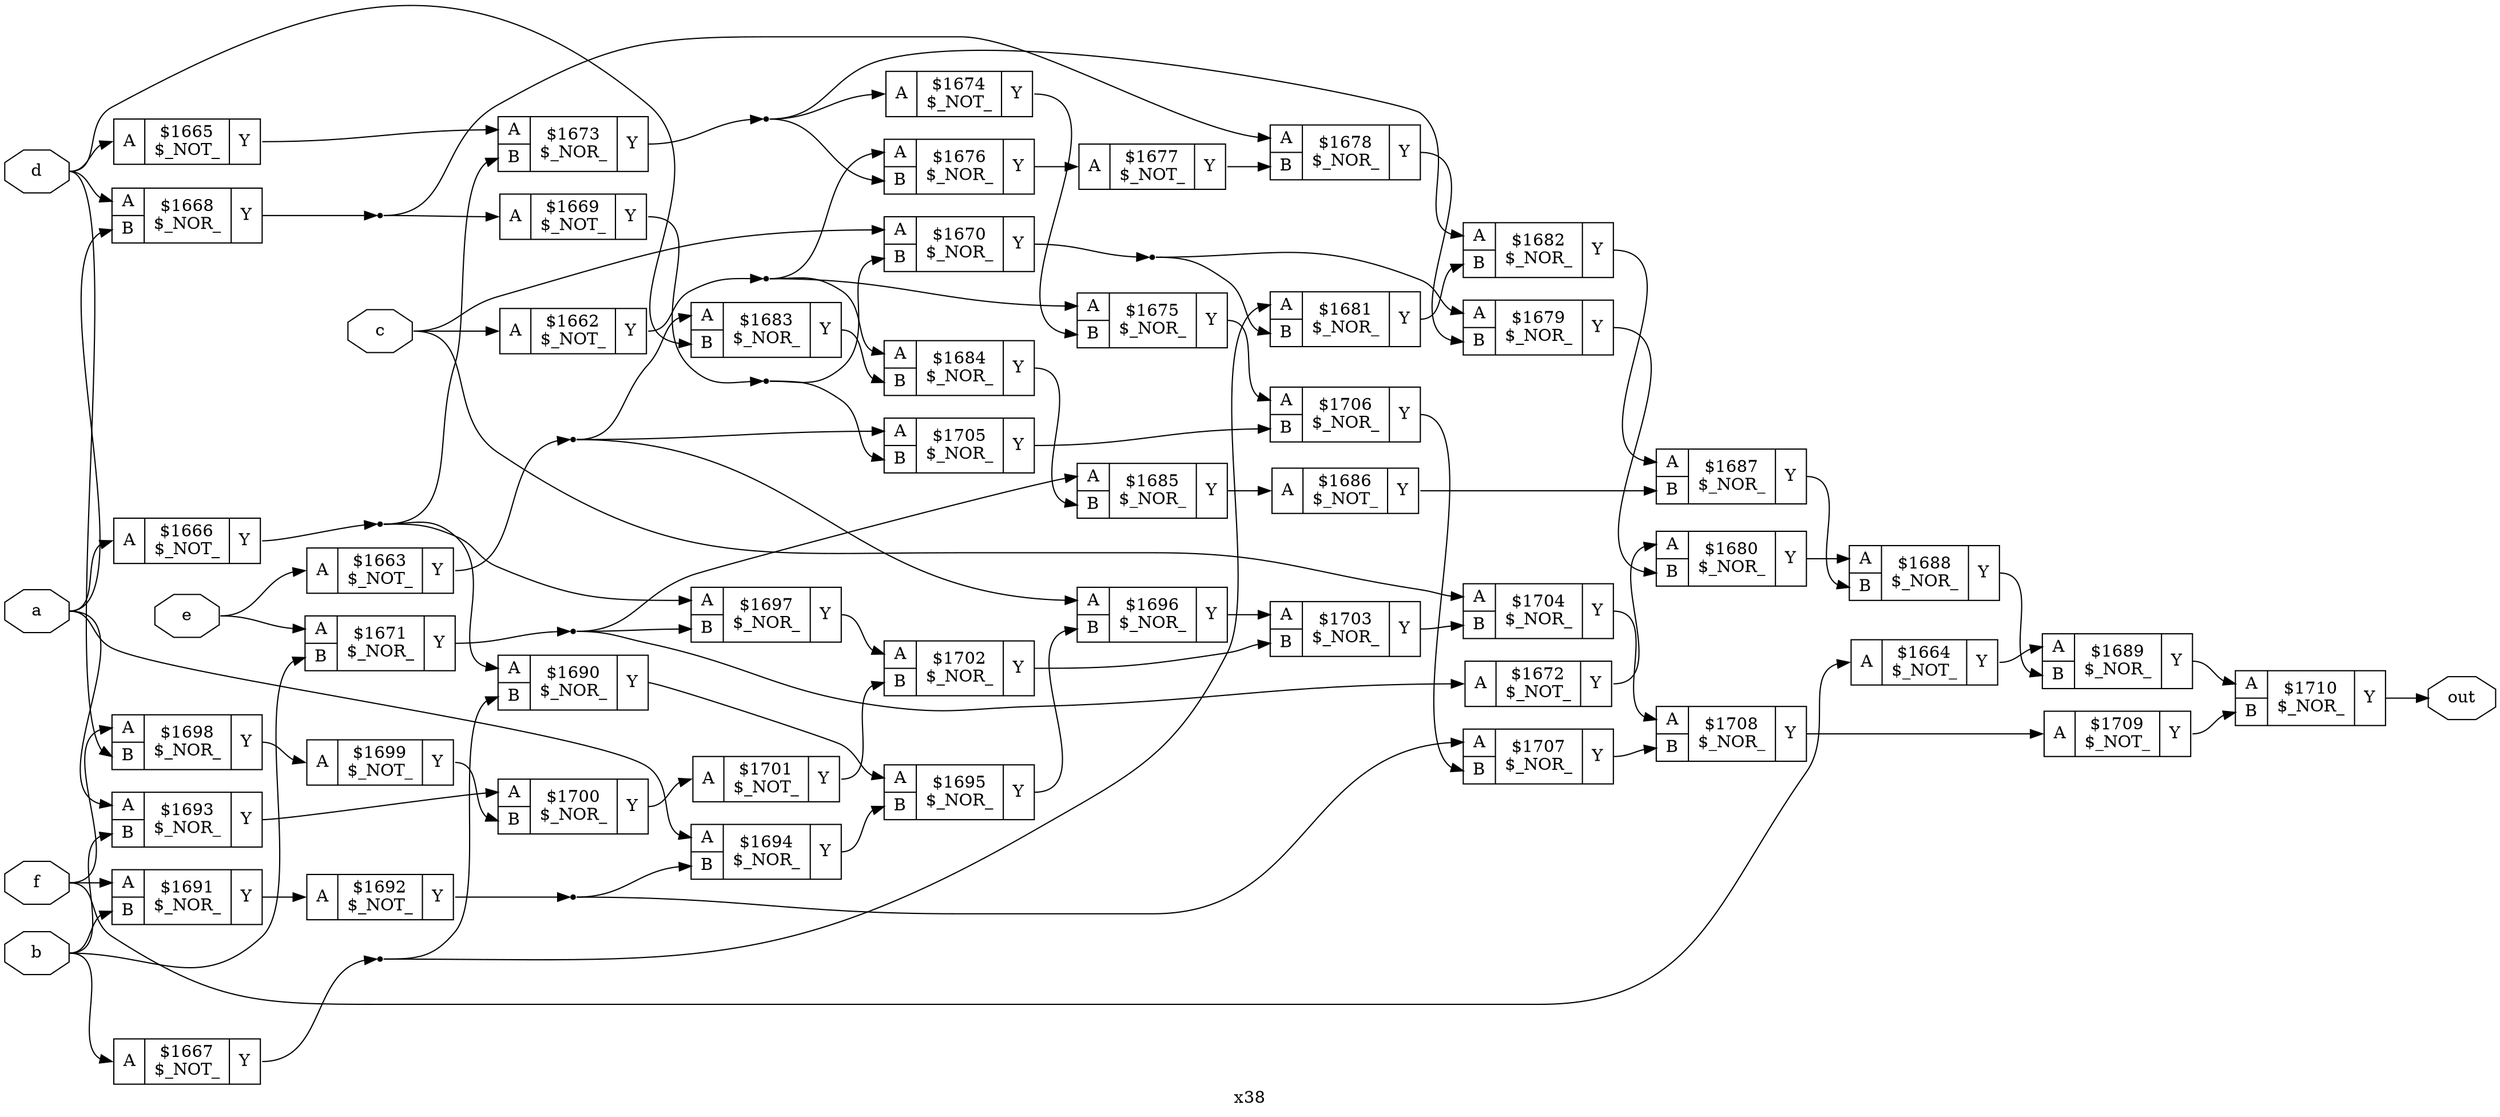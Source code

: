 digraph "x38" {
label="x38";
rankdir="LR";
remincross=true;
n49 [ shape=octagon, label="a", color="black", fontcolor="black" ];
n50 [ shape=octagon, label="b", color="black", fontcolor="black" ];
n51 [ shape=octagon, label="c", color="black", fontcolor="black" ];
n52 [ shape=octagon, label="d", color="black", fontcolor="black" ];
n53 [ shape=octagon, label="e", color="black", fontcolor="black" ];
n54 [ shape=octagon, label="f", color="black", fontcolor="black" ];
n55 [ shape=octagon, label="out", color="black", fontcolor="black" ];
c58 [ shape=record, label="{{<p56> A}|$1662\n$_NOT_|{<p57> Y}}" ];
c59 [ shape=record, label="{{<p56> A}|$1663\n$_NOT_|{<p57> Y}}" ];
c60 [ shape=record, label="{{<p56> A}|$1664\n$_NOT_|{<p57> Y}}" ];
c61 [ shape=record, label="{{<p56> A}|$1665\n$_NOT_|{<p57> Y}}" ];
c62 [ shape=record, label="{{<p56> A}|$1666\n$_NOT_|{<p57> Y}}" ];
c63 [ shape=record, label="{{<p56> A}|$1667\n$_NOT_|{<p57> Y}}" ];
c65 [ shape=record, label="{{<p56> A|<p64> B}|$1668\n$_NOR_|{<p57> Y}}" ];
c66 [ shape=record, label="{{<p56> A}|$1669\n$_NOT_|{<p57> Y}}" ];
c67 [ shape=record, label="{{<p56> A|<p64> B}|$1670\n$_NOR_|{<p57> Y}}" ];
c68 [ shape=record, label="{{<p56> A|<p64> B}|$1671\n$_NOR_|{<p57> Y}}" ];
c69 [ shape=record, label="{{<p56> A}|$1672\n$_NOT_|{<p57> Y}}" ];
c70 [ shape=record, label="{{<p56> A|<p64> B}|$1673\n$_NOR_|{<p57> Y}}" ];
c71 [ shape=record, label="{{<p56> A}|$1674\n$_NOT_|{<p57> Y}}" ];
c72 [ shape=record, label="{{<p56> A|<p64> B}|$1675\n$_NOR_|{<p57> Y}}" ];
c73 [ shape=record, label="{{<p56> A|<p64> B}|$1676\n$_NOR_|{<p57> Y}}" ];
c74 [ shape=record, label="{{<p56> A}|$1677\n$_NOT_|{<p57> Y}}" ];
c75 [ shape=record, label="{{<p56> A|<p64> B}|$1678\n$_NOR_|{<p57> Y}}" ];
c76 [ shape=record, label="{{<p56> A|<p64> B}|$1679\n$_NOR_|{<p57> Y}}" ];
c77 [ shape=record, label="{{<p56> A|<p64> B}|$1680\n$_NOR_|{<p57> Y}}" ];
c78 [ shape=record, label="{{<p56> A|<p64> B}|$1681\n$_NOR_|{<p57> Y}}" ];
c79 [ shape=record, label="{{<p56> A|<p64> B}|$1682\n$_NOR_|{<p57> Y}}" ];
c80 [ shape=record, label="{{<p56> A|<p64> B}|$1683\n$_NOR_|{<p57> Y}}" ];
c81 [ shape=record, label="{{<p56> A|<p64> B}|$1684\n$_NOR_|{<p57> Y}}" ];
c82 [ shape=record, label="{{<p56> A|<p64> B}|$1685\n$_NOR_|{<p57> Y}}" ];
c83 [ shape=record, label="{{<p56> A}|$1686\n$_NOT_|{<p57> Y}}" ];
c84 [ shape=record, label="{{<p56> A|<p64> B}|$1687\n$_NOR_|{<p57> Y}}" ];
c85 [ shape=record, label="{{<p56> A|<p64> B}|$1688\n$_NOR_|{<p57> Y}}" ];
c86 [ shape=record, label="{{<p56> A|<p64> B}|$1689\n$_NOR_|{<p57> Y}}" ];
c87 [ shape=record, label="{{<p56> A|<p64> B}|$1690\n$_NOR_|{<p57> Y}}" ];
c88 [ shape=record, label="{{<p56> A|<p64> B}|$1691\n$_NOR_|{<p57> Y}}" ];
c89 [ shape=record, label="{{<p56> A}|$1692\n$_NOT_|{<p57> Y}}" ];
c90 [ shape=record, label="{{<p56> A|<p64> B}|$1693\n$_NOR_|{<p57> Y}}" ];
c91 [ shape=record, label="{{<p56> A|<p64> B}|$1694\n$_NOR_|{<p57> Y}}" ];
c92 [ shape=record, label="{{<p56> A|<p64> B}|$1695\n$_NOR_|{<p57> Y}}" ];
c93 [ shape=record, label="{{<p56> A|<p64> B}|$1696\n$_NOR_|{<p57> Y}}" ];
c94 [ shape=record, label="{{<p56> A|<p64> B}|$1697\n$_NOR_|{<p57> Y}}" ];
c95 [ shape=record, label="{{<p56> A|<p64> B}|$1698\n$_NOR_|{<p57> Y}}" ];
c96 [ shape=record, label="{{<p56> A}|$1699\n$_NOT_|{<p57> Y}}" ];
c97 [ shape=record, label="{{<p56> A|<p64> B}|$1700\n$_NOR_|{<p57> Y}}" ];
c98 [ shape=record, label="{{<p56> A}|$1701\n$_NOT_|{<p57> Y}}" ];
c99 [ shape=record, label="{{<p56> A|<p64> B}|$1702\n$_NOR_|{<p57> Y}}" ];
c100 [ shape=record, label="{{<p56> A|<p64> B}|$1703\n$_NOR_|{<p57> Y}}" ];
c101 [ shape=record, label="{{<p56> A|<p64> B}|$1704\n$_NOR_|{<p57> Y}}" ];
c102 [ shape=record, label="{{<p56> A|<p64> B}|$1705\n$_NOR_|{<p57> Y}}" ];
c103 [ shape=record, label="{{<p56> A|<p64> B}|$1706\n$_NOR_|{<p57> Y}}" ];
c104 [ shape=record, label="{{<p56> A|<p64> B}|$1707\n$_NOR_|{<p57> Y}}" ];
c105 [ shape=record, label="{{<p56> A|<p64> B}|$1708\n$_NOR_|{<p57> Y}}" ];
c106 [ shape=record, label="{{<p56> A}|$1709\n$_NOT_|{<p57> Y}}" ];
c107 [ shape=record, label="{{<p56> A|<p64> B}|$1710\n$_NOR_|{<p57> Y}}" ];
c60:p57:e -> c86:p56:w [color="black", label=""];
n10 [ shape=point ];
c70:p57:e -> n10:w [color="black", label=""];
n10:e -> c71:p56:w [color="black", label=""];
n10:e -> c73:p64:w [color="black", label=""];
n10:e -> c79:p56:w [color="black", label=""];
c71:p57:e -> c72:p64:w [color="black", label=""];
c72:p57:e -> c103:p56:w [color="black", label=""];
c73:p57:e -> c74:p56:w [color="black", label=""];
c74:p57:e -> c75:p64:w [color="black", label=""];
c75:p57:e -> c76:p64:w [color="black", label=""];
c76:p57:e -> c77:p64:w [color="black", label=""];
c77:p57:e -> c85:p56:w [color="black", label=""];
c78:p57:e -> c79:p64:w [color="black", label=""];
c79:p57:e -> c84:p56:w [color="black", label=""];
c61:p57:e -> c70:p56:w [color="black", label=""];
c80:p57:e -> c81:p64:w [color="black", label=""];
c81:p57:e -> c82:p64:w [color="black", label=""];
c82:p57:e -> c83:p56:w [color="black", label=""];
c83:p57:e -> c84:p64:w [color="black", label=""];
c84:p57:e -> c85:p64:w [color="black", label=""];
c85:p57:e -> c86:p64:w [color="black", label=""];
c86:p57:e -> c107:p56:w [color="black", label=""];
c87:p57:e -> c92:p56:w [color="black", label=""];
c88:p57:e -> c89:p56:w [color="black", label=""];
n29 [ shape=point ];
c89:p57:e -> n29:w [color="black", label=""];
n29:e -> c104:p56:w [color="black", label=""];
n29:e -> c91:p64:w [color="black", label=""];
n3 [ shape=point ];
c62:p57:e -> n3:w [color="black", label=""];
n3:e -> c70:p64:w [color="black", label=""];
n3:e -> c87:p56:w [color="black", label=""];
n3:e -> c94:p56:w [color="black", label=""];
c90:p57:e -> c97:p56:w [color="black", label=""];
c91:p57:e -> c92:p64:w [color="black", label=""];
c92:p57:e -> c93:p64:w [color="black", label=""];
c93:p57:e -> c100:p56:w [color="black", label=""];
c94:p57:e -> c99:p56:w [color="black", label=""];
c95:p57:e -> c96:p56:w [color="black", label=""];
c96:p57:e -> c97:p64:w [color="black", label=""];
c97:p57:e -> c98:p56:w [color="black", label=""];
c98:p57:e -> c99:p64:w [color="black", label=""];
c99:p57:e -> c100:p64:w [color="black", label=""];
n4 [ shape=point ];
c63:p57:e -> n4:w [color="black", label=""];
n4:e -> c78:p56:w [color="black", label=""];
n4:e -> c87:p64:w [color="black", label=""];
c100:p57:e -> c101:p64:w [color="black", label=""];
c101:p57:e -> c105:p56:w [color="black", label=""];
c102:p57:e -> c103:p64:w [color="black", label=""];
c103:p57:e -> c104:p64:w [color="black", label=""];
c104:p57:e -> c105:p64:w [color="black", label=""];
c105:p57:e -> c106:p56:w [color="black", label=""];
c106:p57:e -> c107:p64:w [color="black", label=""];
n47 [ shape=point ];
c58:p57:e -> n47:w [color="black", label=""];
n47:e -> c72:p56:w [color="black", label=""];
n47:e -> c73:p56:w [color="black", label=""];
n47:e -> c81:p56:w [color="black", label=""];
n48 [ shape=point ];
c59:p57:e -> n48:w [color="black", label=""];
n48:e -> c102:p56:w [color="black", label=""];
n48:e -> c80:p56:w [color="black", label=""];
n48:e -> c93:p56:w [color="black", label=""];
n49:e -> c62:p56:w [color="black", label=""];
n49:e -> c65:p64:w [color="black", label=""];
n49:e -> c90:p56:w [color="black", label=""];
n49:e -> c91:p56:w [color="black", label=""];
n5 [ shape=point ];
c65:p57:e -> n5:w [color="black", label=""];
n5:e -> c66:p56:w [color="black", label=""];
n5:e -> c75:p56:w [color="black", label=""];
n50:e -> c63:p56:w [color="black", label=""];
n50:e -> c68:p64:w [color="black", label=""];
n50:e -> c88:p64:w [color="black", label=""];
n50:e -> c90:p64:w [color="black", label=""];
n51:e -> c101:p56:w [color="black", label=""];
n51:e -> c58:p56:w [color="black", label=""];
n51:e -> c67:p56:w [color="black", label=""];
n52:e -> c61:p56:w [color="black", label=""];
n52:e -> c65:p56:w [color="black", label=""];
n52:e -> c80:p64:w [color="black", label=""];
n52:e -> c95:p64:w [color="black", label=""];
n53:e -> c59:p56:w [color="black", label=""];
n53:e -> c68:p56:w [color="black", label=""];
n54:e -> c60:p56:w [color="black", label=""];
n54:e -> c88:p56:w [color="black", label=""];
n54:e -> c95:p56:w [color="black", label=""];
c107:p57:e -> n55:w [color="black", label=""];
n6 [ shape=point ];
c66:p57:e -> n6:w [color="black", label=""];
n6:e -> c102:p64:w [color="black", label=""];
n6:e -> c67:p64:w [color="black", label=""];
n7 [ shape=point ];
c67:p57:e -> n7:w [color="black", label=""];
n7:e -> c76:p56:w [color="black", label=""];
n7:e -> c78:p64:w [color="black", label=""];
n8 [ shape=point ];
c68:p57:e -> n8:w [color="black", label=""];
n8:e -> c69:p56:w [color="black", label=""];
n8:e -> c82:p56:w [color="black", label=""];
n8:e -> c94:p64:w [color="black", label=""];
c69:p57:e -> c77:p56:w [color="black", label=""];
}
